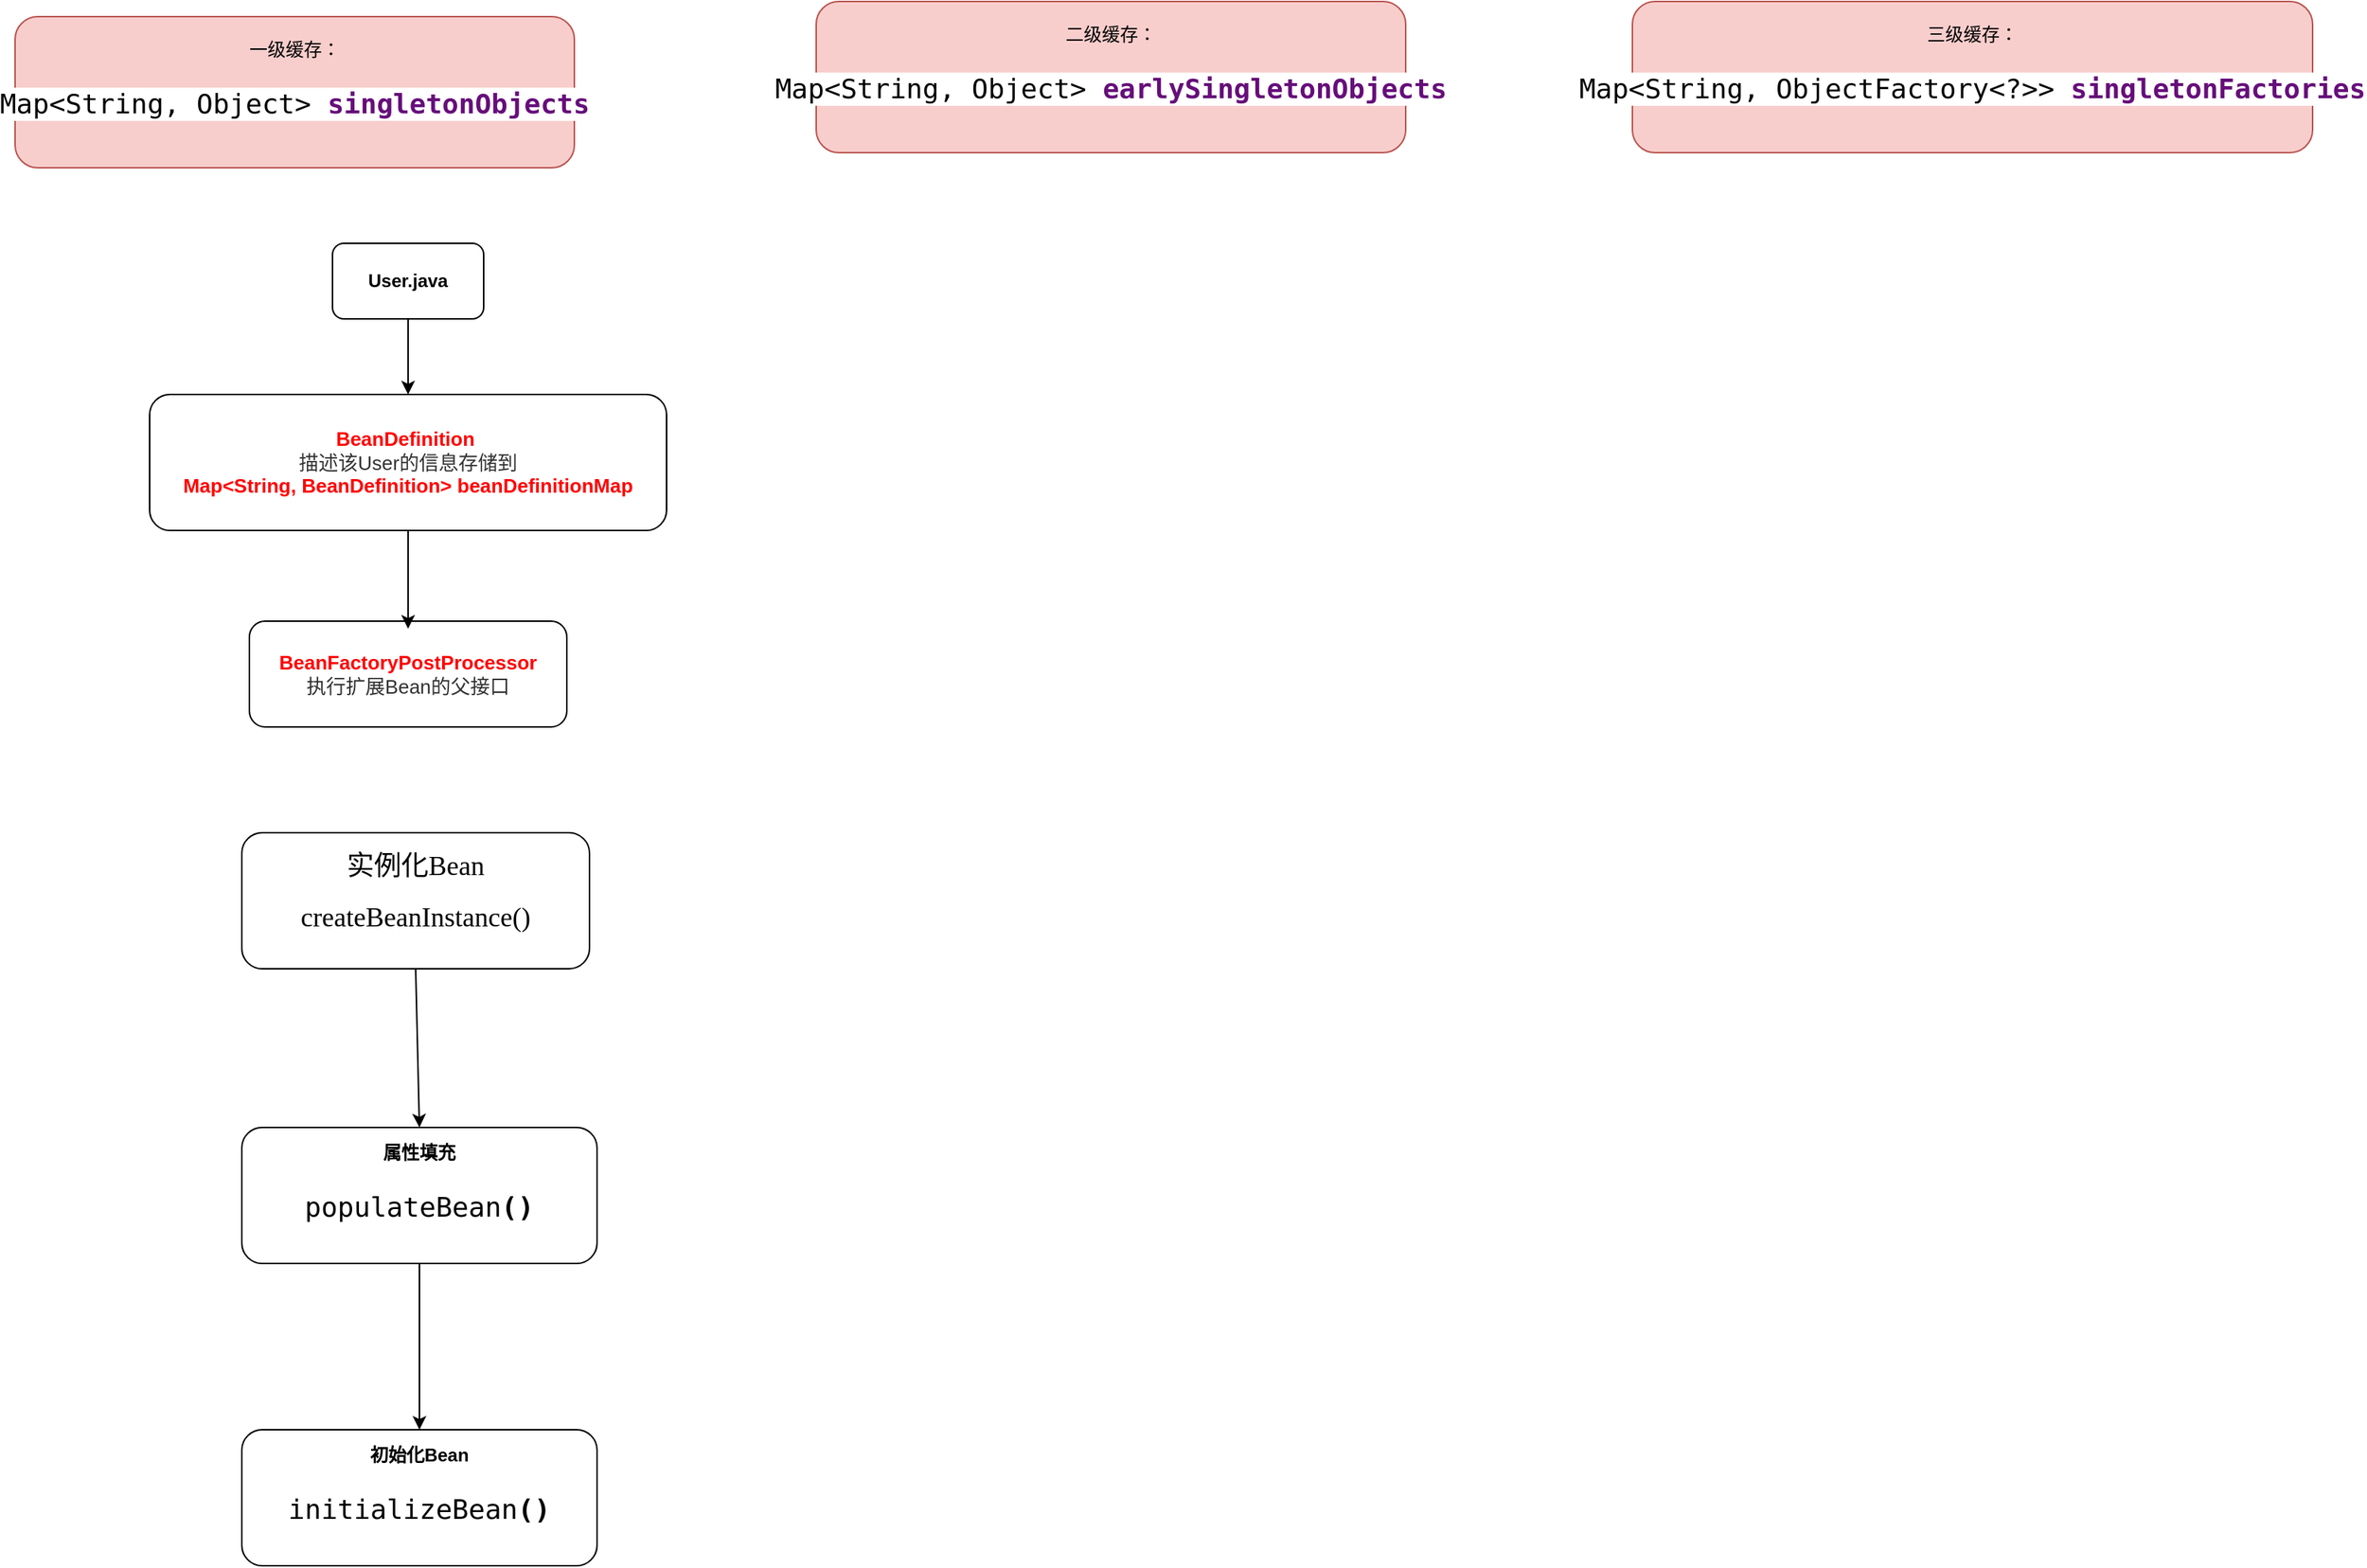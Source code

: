 <mxfile version="24.7.7">
  <diagram name="第 1 页" id="6RylVw3g7EhP-lsxFx7U">
    <mxGraphModel dx="2074" dy="746" grid="1" gridSize="10" guides="1" tooltips="1" connect="1" arrows="1" fold="1" page="1" pageScale="1" pageWidth="827" pageHeight="1169" math="0" shadow="0">
      <root>
        <mxCell id="0" />
        <mxCell id="1" parent="0" />
        <mxCell id="d3hzj_n655Mc2UOrFgAX-1" value="一级缓存：&lt;div&gt;&lt;pre style=&quot;background-color: rgb(255, 255, 255); font-family: &amp;quot;JetBrains Mono&amp;quot;, monospace; font-size: 13.5pt;&quot;&gt;Map&amp;lt;String, Object&amp;gt; &lt;span style=&quot;color:#660e7a;font-weight:bold;&quot;&gt;singletonObjects&lt;/span&gt;&lt;/pre&gt;&lt;/div&gt;" style="rounded=1;whiteSpace=wrap;html=1;fillColor=#f8cecc;strokeColor=#b85450;" vertex="1" parent="1">
          <mxGeometry x="410" y="310" width="370" height="100" as="geometry" />
        </mxCell>
        <mxCell id="d3hzj_n655Mc2UOrFgAX-2" value="二级缓存：&lt;div&gt;&lt;pre style=&quot;background-color: rgb(255, 255, 255); font-family: &amp;quot;JetBrains Mono&amp;quot;, monospace; font-size: 13.5pt;&quot;&gt;&lt;pre style=&quot;font-family: &amp;quot;JetBrains Mono&amp;quot;, monospace; font-size: 13.5pt;&quot;&gt;Map&amp;lt;String, Object&amp;gt; &lt;span style=&quot;color:#660e7a;font-weight:bold;&quot;&gt;earlySingletonObjects&lt;/span&gt;&lt;/pre&gt;&lt;/pre&gt;&lt;/div&gt;" style="rounded=1;whiteSpace=wrap;html=1;fillColor=#f8cecc;strokeColor=#b85450;" vertex="1" parent="1">
          <mxGeometry x="940" y="300" width="390" height="100" as="geometry" />
        </mxCell>
        <mxCell id="d3hzj_n655Mc2UOrFgAX-4" value="三级缓存：&lt;div&gt;&lt;pre style=&quot;background-color: rgb(255, 255, 255); font-family: &amp;quot;JetBrains Mono&amp;quot;, monospace; font-size: 13.5pt;&quot;&gt;&lt;pre style=&quot;font-family: &amp;quot;JetBrains Mono&amp;quot;, monospace; font-size: 13.5pt;&quot;&gt;Map&amp;lt;String, ObjectFactory&amp;lt;?&amp;gt;&amp;gt; &lt;span style=&quot;color:#660e7a;font-weight:bold;&quot;&gt;singletonFactories&lt;/span&gt;&lt;/pre&gt;&lt;/pre&gt;&lt;/div&gt;" style="rounded=1;whiteSpace=wrap;html=1;fillColor=#f8cecc;strokeColor=#b85450;" vertex="1" parent="1">
          <mxGeometry x="1480" y="300" width="450" height="100" as="geometry" />
        </mxCell>
        <mxCell id="d3hzj_n655Mc2UOrFgAX-5" value="&lt;font style=&quot;font-size: 18px;&quot; face=&quot;Verdana&quot;&gt;实例化Bean&lt;/font&gt;&lt;div style=&quot;line-height: 50%;&quot;&gt;&lt;pre style=&quot;background-color: rgb(255, 255, 255); font-size: 13.5pt; line-height: 50%;&quot;&gt;&lt;font style=&quot;&quot; face=&quot;s8ReCOG9JSWgxtfF6krV&quot;&gt;createBeanInstance()&lt;/font&gt;&lt;/pre&gt;&lt;/div&gt;" style="rounded=1;whiteSpace=wrap;html=1;" vertex="1" parent="1">
          <mxGeometry x="560" y="850" width="230" height="90" as="geometry" />
        </mxCell>
        <mxCell id="d3hzj_n655Mc2UOrFgAX-9" style="edgeStyle=orthogonalEdgeStyle;rounded=0;orthogonalLoop=1;jettySize=auto;html=1;exitX=0.5;exitY=1;exitDx=0;exitDy=0;entryX=0.5;entryY=0;entryDx=0;entryDy=0;" edge="1" parent="1" source="d3hzj_n655Mc2UOrFgAX-6" target="d3hzj_n655Mc2UOrFgAX-8">
          <mxGeometry relative="1" as="geometry" />
        </mxCell>
        <mxCell id="d3hzj_n655Mc2UOrFgAX-6" value="&lt;b&gt;属性填充&lt;/b&gt;&lt;br&gt;&lt;div&gt;&lt;pre style=&quot;background-color: rgb(255, 255, 255); font-family: &amp;quot;JetBrains Mono&amp;quot;, monospace; font-size: 13.5pt;&quot;&gt;populateBean&lt;b&gt;()&lt;/b&gt;&lt;/pre&gt;&lt;/div&gt;" style="rounded=1;whiteSpace=wrap;html=1;" vertex="1" parent="1">
          <mxGeometry x="560" y="1045" width="235" height="90" as="geometry" />
        </mxCell>
        <mxCell id="d3hzj_n655Mc2UOrFgAX-7" value="" style="endArrow=classic;html=1;rounded=0;exitX=0.5;exitY=1;exitDx=0;exitDy=0;entryX=0.5;entryY=0;entryDx=0;entryDy=0;" edge="1" parent="1" source="d3hzj_n655Mc2UOrFgAX-5" target="d3hzj_n655Mc2UOrFgAX-6">
          <mxGeometry width="50" height="50" relative="1" as="geometry">
            <mxPoint x="1000" y="975" as="sourcePoint" />
            <mxPoint x="1050" y="925" as="targetPoint" />
          </mxGeometry>
        </mxCell>
        <mxCell id="d3hzj_n655Mc2UOrFgAX-8" value="&lt;b&gt;初始化Bean&lt;/b&gt;&lt;br&gt;&lt;div&gt;&lt;pre style=&quot;background-color: rgb(255, 255, 255); font-family: &amp;quot;JetBrains Mono&amp;quot;, monospace; font-size: 13.5pt;&quot;&gt;initializeBean&lt;b&gt;()&lt;/b&gt;&lt;/pre&gt;&lt;/div&gt;" style="rounded=1;whiteSpace=wrap;html=1;" vertex="1" parent="1">
          <mxGeometry x="560" y="1245" width="235" height="90" as="geometry" />
        </mxCell>
        <mxCell id="d3hzj_n655Mc2UOrFgAX-12" value="" style="edgeStyle=orthogonalEdgeStyle;rounded=0;orthogonalLoop=1;jettySize=auto;html=1;" edge="1" parent="1" source="d3hzj_n655Mc2UOrFgAX-10" target="d3hzj_n655Mc2UOrFgAX-11">
          <mxGeometry relative="1" as="geometry" />
        </mxCell>
        <mxCell id="d3hzj_n655Mc2UOrFgAX-10" value="&lt;b&gt;User.java&lt;/b&gt;" style="rounded=1;whiteSpace=wrap;html=1;" vertex="1" parent="1">
          <mxGeometry x="620" y="460" width="100" height="50" as="geometry" />
        </mxCell>
        <mxCell id="d3hzj_n655Mc2UOrFgAX-11" value="&lt;b style=&quot;color: rgb(50, 50, 50); font-family: &amp;quot;Microsoft YaHei&amp;quot;, 微软雅黑, Arial; font-size: 13px;&quot;&gt;&lt;font color=&quot;#ff0000&quot;&gt;BeanDefinition&amp;nbsp;&lt;br&gt;&lt;/font&gt;&lt;/b&gt;&lt;span style=&quot;color: rgb(50, 50, 50); font-family: &amp;quot;Microsoft YaHei&amp;quot;, 微软雅黑, Arial; font-size: 13px; background-color: rgba(255, 255, 255, 0.01);&quot;&gt;描述该User的信息&lt;/span&gt;&lt;span style=&quot;color: rgb(50, 50, 50); font-family: &amp;quot;Microsoft YaHei&amp;quot;, 微软雅黑, Arial; font-size: 13px; background-color: initial;&quot;&gt;存储到&lt;/span&gt;&lt;div style=&quot;resize: none; outline: none; font-size: 13px; color: rgb(50, 50, 50); font-family: &amp;quot;Microsoft YaHei&amp;quot;, 微软雅黑, Arial;&quot;&gt;&lt;b&gt;&lt;font color=&quot;#ff0000&quot;&gt;Map&amp;lt;String,&amp;nbsp;BeanDefinition&amp;gt;&amp;nbsp;beanDefinitionMap&lt;/font&gt;&lt;/b&gt;&lt;/div&gt;" style="rounded=1;whiteSpace=wrap;html=1;" vertex="1" parent="1">
          <mxGeometry x="499" y="560" width="342" height="90" as="geometry" />
        </mxCell>
        <mxCell id="d3hzj_n655Mc2UOrFgAX-13" value="&lt;b style=&quot;color: rgb(50, 50, 50); font-family: &amp;quot;Microsoft YaHei&amp;quot;, 微软雅黑, Arial; font-size: 13px;&quot;&gt;&lt;font color=&quot;#ff0000&quot;&gt;BeanFactoryPostProcessor&lt;/font&gt;&lt;/b&gt;&lt;div style=&quot;resize: none; outline: none; font-size: 13px; color: rgb(50, 50, 50); font-family: &amp;quot;Microsoft YaHei&amp;quot;, 微软雅黑, Arial;&quot;&gt;执行扩展Bean的父接口&lt;/div&gt;" style="rounded=1;whiteSpace=wrap;html=1;" vertex="1" parent="1">
          <mxGeometry x="565" y="710" width="210" height="70" as="geometry" />
        </mxCell>
        <mxCell id="d3hzj_n655Mc2UOrFgAX-14" style="edgeStyle=orthogonalEdgeStyle;rounded=0;orthogonalLoop=1;jettySize=auto;html=1;entryX=0.5;entryY=0.071;entryDx=0;entryDy=0;entryPerimeter=0;" edge="1" parent="1" source="d3hzj_n655Mc2UOrFgAX-11" target="d3hzj_n655Mc2UOrFgAX-13">
          <mxGeometry relative="1" as="geometry" />
        </mxCell>
      </root>
    </mxGraphModel>
  </diagram>
</mxfile>
